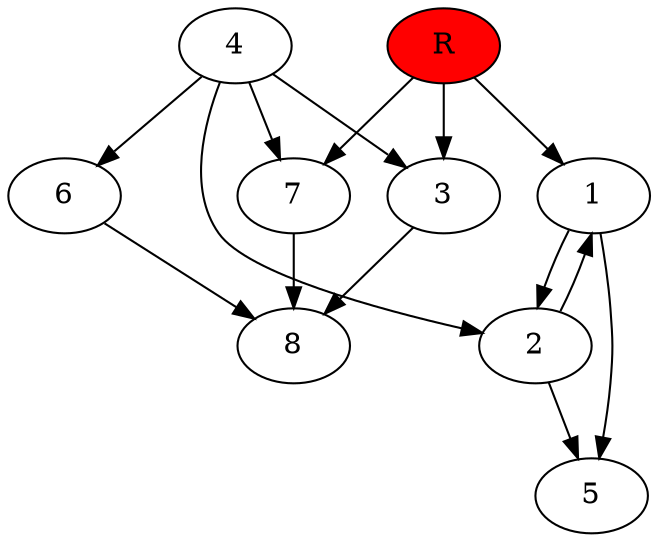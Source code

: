 digraph prb19978 {
	1
	2
	3
	4
	5
	6
	7
	8
	R [fillcolor="#ff0000" style=filled]
	1 -> 2
	1 -> 5
	2 -> 1
	2 -> 5
	3 -> 8
	4 -> 2
	4 -> 3
	4 -> 6
	4 -> 7
	6 -> 8
	7 -> 8
	R -> 1
	R -> 3
	R -> 7
}

